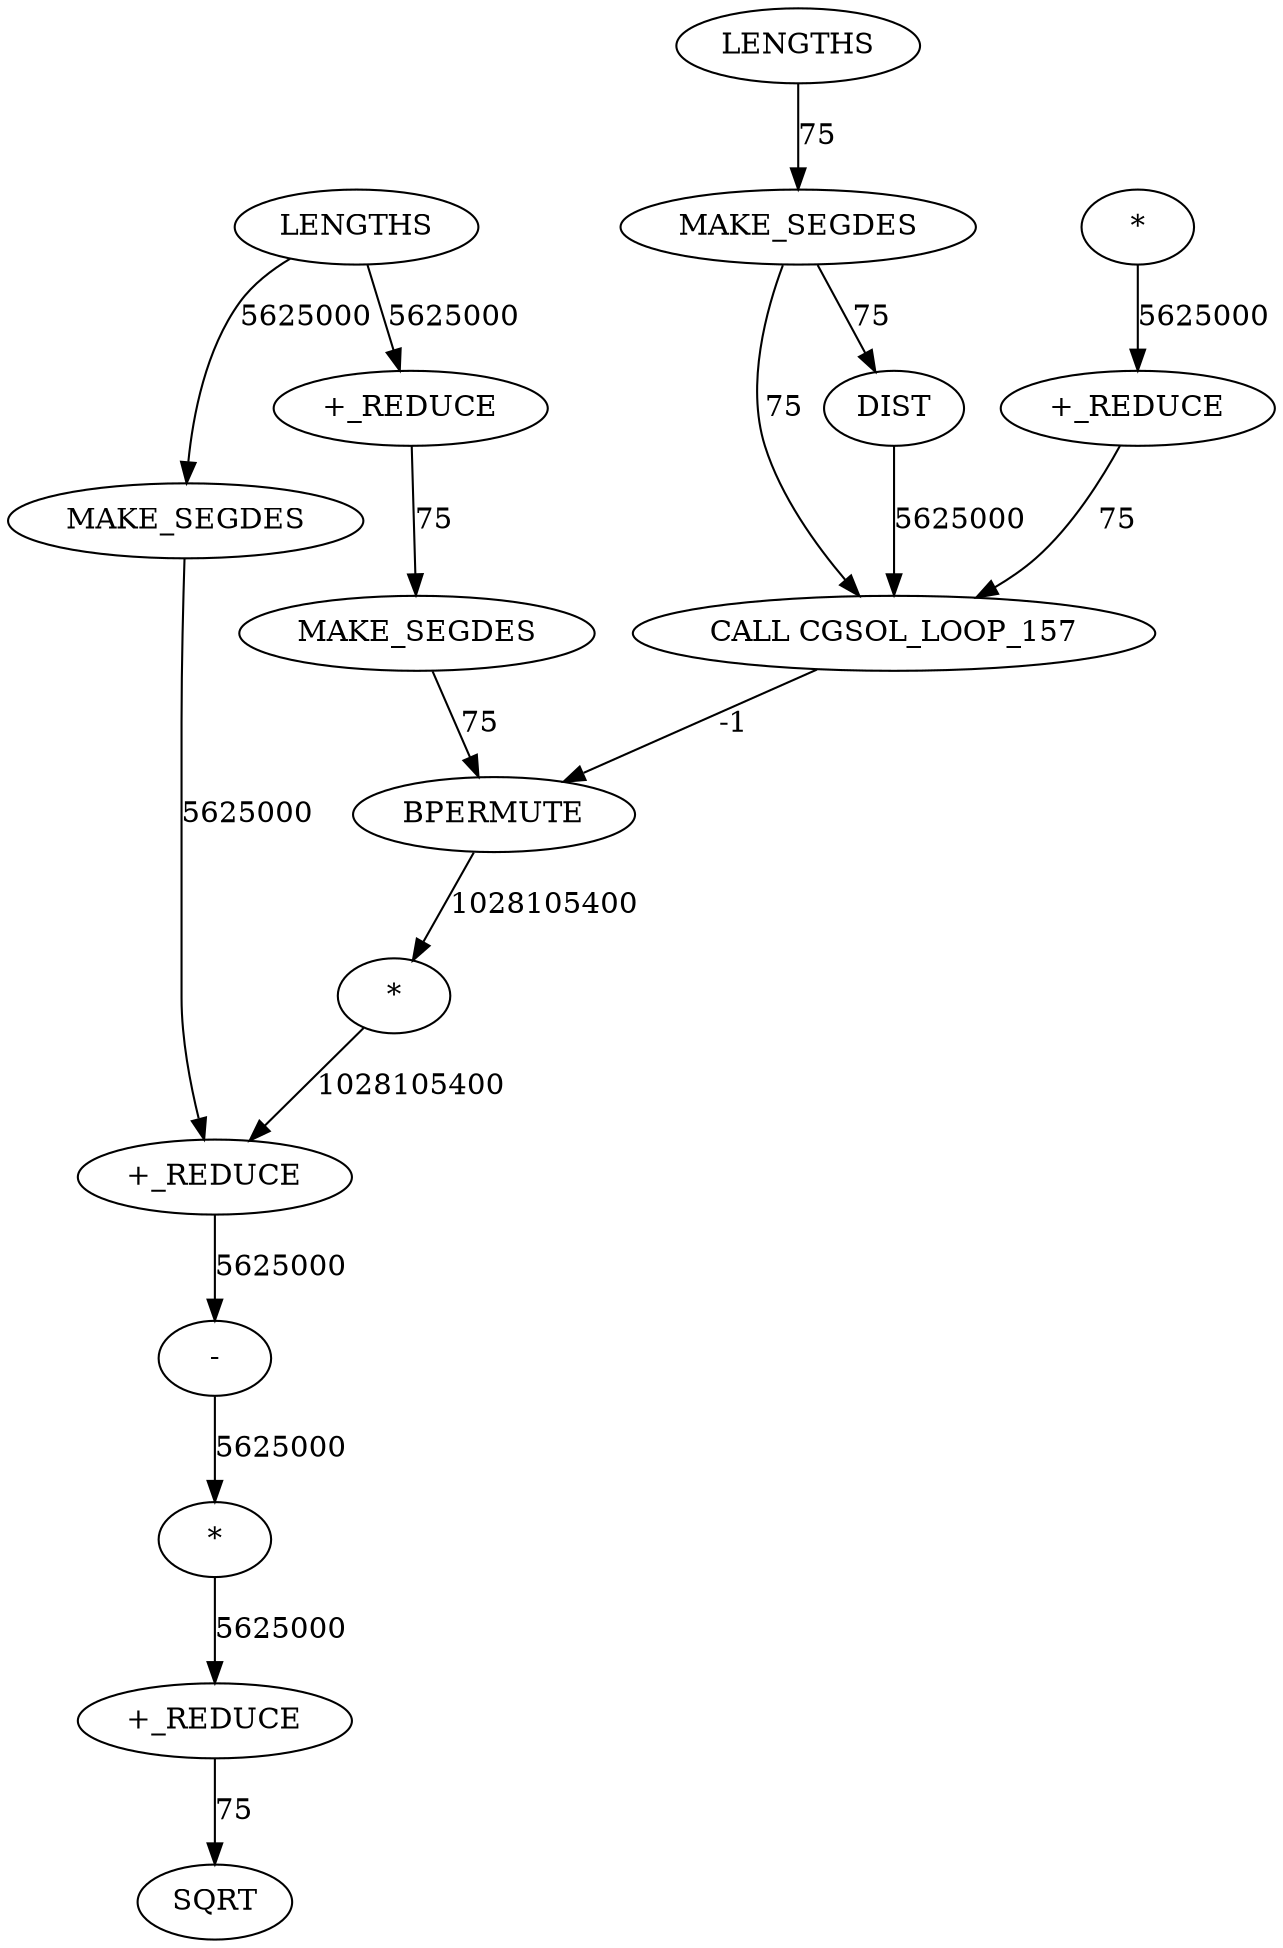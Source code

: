 digraph {
	cg_B_INST_13606 [label=BPERMUTE cost=4357581630]
	cg_B_INST_13548 [label=LENGTHS cost=6380]
	cg_B_INST_13549 [label=MAKE_SEGDES cost=2468]
	cg_B_INST_2557 [label="-" cost=8781412]
	cg_B_INST_13637 [label=MAKE_SEGDES cost=8791163]
	cg_B_INST_13581 [label=MAKE_SEGDES cost=19175]
	cg_B_INST_13572 [label="+_REDUCE" cost=976571]
	cg_B_INST_13621 [label="*" cost=3190905667]
	cg_B_INST_13669 [label="+_REDUCE" cost=911168]
	cg_B_INST_13671 [label=SQRT cost=7499]
	cg_B_INST_2544 [label="CALL CGSOL_LOOP_157" cost=0]
	cg_B_INST_13555 [label=DIST cost=6927]
	cg_B_INST_13570 [label="*" cost=2389155]
	cg_B_INST_13579 [label="+_REDUCE" cost=1028215]
	cg_B_INST_13667 [label="*" cost=2462994]
	cg_B_INST_13645 [label="+_REDUCE" cost=872493132]
	cg_B_INST_13577 [label=LENGTHS cost=8598964]
	cg_B_INST_13606 -> cg_B_INST_13621 [label=1028105400 cost=1028105400]
	cg_B_INST_13548 -> cg_B_INST_13549 [label=75 cost=75]
	cg_B_INST_13549 -> cg_B_INST_13555 [label=75 cost=75]
	cg_B_INST_13549 -> cg_B_INST_2544 [label=75 cost=75]
	cg_B_INST_2557 -> cg_B_INST_13667 [label=5625000 cost=5625000]
	cg_B_INST_13637 -> cg_B_INST_13645 [label=5625000 cost=5625000]
	cg_B_INST_13581 -> cg_B_INST_13606 [label=75 cost=75]
	cg_B_INST_13572 -> cg_B_INST_2544 [label=75 cost=75]
	cg_B_INST_13621 -> cg_B_INST_13645 [label=1028105400 cost=1028105400]
	cg_B_INST_13669 -> cg_B_INST_13671 [label=75 cost=75]
	cg_B_INST_2544 -> cg_B_INST_13606 [label=-1 cost=-1]
	cg_B_INST_13555 -> cg_B_INST_2544 [label=5625000 cost=5625000]
	cg_B_INST_13570 -> cg_B_INST_13572 [label=5625000 cost=5625000]
	cg_B_INST_13579 -> cg_B_INST_13581 [label=75 cost=75]
	cg_B_INST_13667 -> cg_B_INST_13669 [label=5625000 cost=5625000]
	cg_B_INST_13645 -> cg_B_INST_2557 [label=5625000 cost=5625000]
	cg_B_INST_13577 -> cg_B_INST_13579 [label=5625000 cost=5625000]
	cg_B_INST_13577 -> cg_B_INST_13637 [label=5625000 cost=5625000]
}
